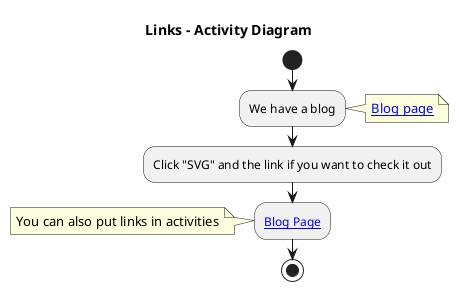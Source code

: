 @startuml Links

title Links - Activity Diagram

start

:We have a blog;

note right 
  [[https://example.com Blog page]]
end note

:Click "SVG" and the link if you want to check it out;

:[[https://example.com Blog Page]];

note left
  You can also put links in activities
end note

stop

@enduml